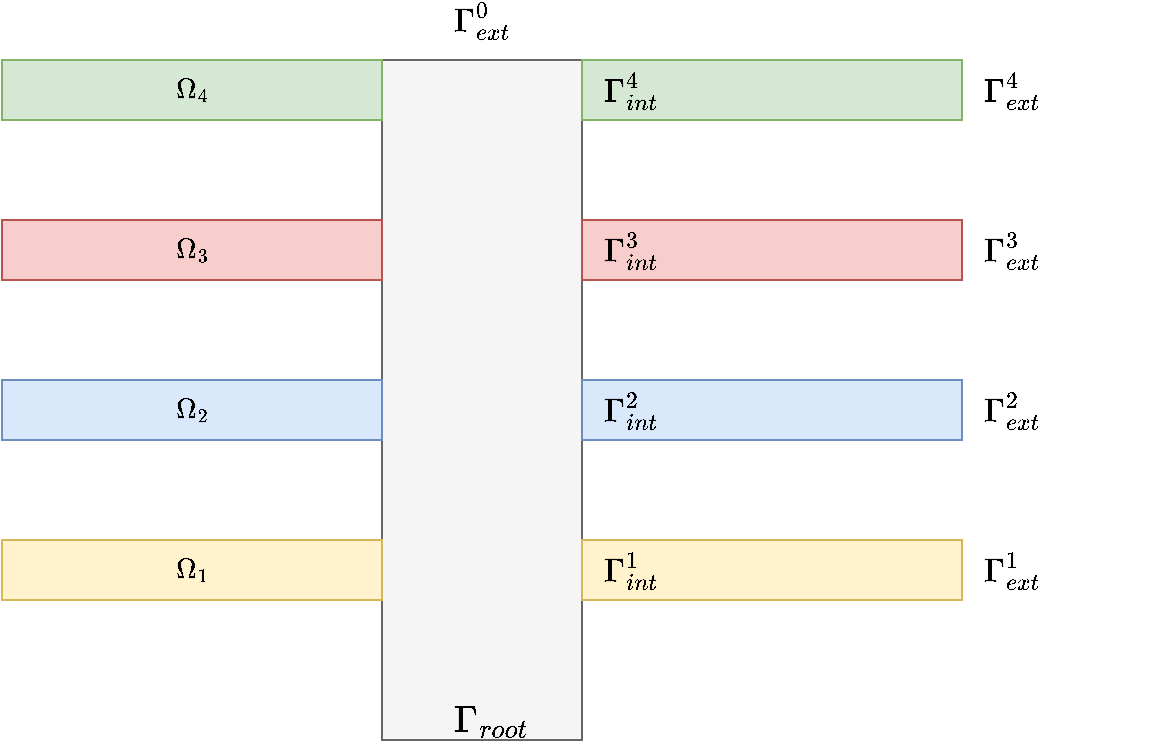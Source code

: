 <mxfile version="13.7.3" type="device"><diagram id="nhUlfB3_zKBH4FShoMqO" name="Page-1"><mxGraphModel dx="893" dy="793" grid="1" gridSize="10" guides="1" tooltips="1" connect="1" arrows="1" fold="1" page="1" pageScale="1" pageWidth="827" pageHeight="1169" math="1" shadow="0"><root><mxCell id="0"/><mxCell id="1" parent="0"/><mxCell id="d9sx7T7qAVsqGNRBlkuu-2" value="" style="rounded=0;whiteSpace=wrap;html=1;fillColor=#f5f5f5;strokeColor=#666666;fontColor=#333333;" vertex="1" parent="1"><mxGeometry x="310" y="320" width="100" height="340" as="geometry"/></mxCell><mxCell id="d9sx7T7qAVsqGNRBlkuu-1" value="&lt;span&gt;$$\Omega_4$$&lt;/span&gt;" style="rounded=0;whiteSpace=wrap;html=1;fillColor=#d5e8d4;strokeColor=#82b366;" vertex="1" parent="1"><mxGeometry x="120" y="320" width="190" height="30" as="geometry"/></mxCell><mxCell id="d9sx7T7qAVsqGNRBlkuu-3" value="&lt;span&gt;$$\Omega_3$$&lt;/span&gt;" style="rounded=0;whiteSpace=wrap;html=1;fillColor=#f8cecc;strokeColor=#b85450;" vertex="1" parent="1"><mxGeometry x="120" y="400" width="190" height="30" as="geometry"/></mxCell><mxCell id="d9sx7T7qAVsqGNRBlkuu-4" value="&lt;span&gt;$$\Omega_2$$&lt;/span&gt;" style="rounded=0;whiteSpace=wrap;html=1;fillColor=#dae8fc;strokeColor=#6c8ebf;" vertex="1" parent="1"><mxGeometry x="120" y="480" width="190" height="30" as="geometry"/></mxCell><mxCell id="d9sx7T7qAVsqGNRBlkuu-5" value="$$\Omega_1$$" style="rounded=0;whiteSpace=wrap;html=1;fillColor=#fff2cc;strokeColor=#d6b656;" vertex="1" parent="1"><mxGeometry x="120" y="560" width="190" height="30" as="geometry"/></mxCell><mxCell id="d9sx7T7qAVsqGNRBlkuu-6" value="" style="rounded=0;whiteSpace=wrap;html=1;fillColor=#fff2cc;strokeColor=#d6b656;" vertex="1" parent="1"><mxGeometry x="410" y="560" width="190" height="30" as="geometry"/></mxCell><mxCell id="d9sx7T7qAVsqGNRBlkuu-7" value="" style="rounded=0;whiteSpace=wrap;html=1;fillColor=#dae8fc;strokeColor=#6c8ebf;" vertex="1" parent="1"><mxGeometry x="410" y="480" width="190" height="30" as="geometry"/></mxCell><mxCell id="d9sx7T7qAVsqGNRBlkuu-8" value="" style="rounded=0;whiteSpace=wrap;html=1;fillColor=#f8cecc;strokeColor=#b85450;" vertex="1" parent="1"><mxGeometry x="410" y="400" width="190" height="30" as="geometry"/></mxCell><mxCell id="d9sx7T7qAVsqGNRBlkuu-9" value="" style="rounded=0;whiteSpace=wrap;html=1;fillColor=#d5e8d4;strokeColor=#82b366;" vertex="1" parent="1"><mxGeometry x="410" y="320" width="190" height="30" as="geometry"/></mxCell><mxCell id="d9sx7T7qAVsqGNRBlkuu-10" value="&lt;font style=&quot;font-size: 16px&quot;&gt;$$\Gamma_{root}$$&lt;/font&gt;" style="text;html=1;strokeColor=none;fillColor=none;align=center;verticalAlign=middle;whiteSpace=wrap;rounded=0;" vertex="1" parent="1"><mxGeometry x="340" y="640" width="50" height="20" as="geometry"/></mxCell><mxCell id="d9sx7T7qAVsqGNRBlkuu-11" value="&lt;font style=&quot;font-size: 14px&quot;&gt;$$\Gamma_{ext}^1$$&lt;/font&gt;" style="text;html=1;strokeColor=none;fillColor=none;align=center;verticalAlign=middle;whiteSpace=wrap;rounded=0;" vertex="1" parent="1"><mxGeometry x="600" y="565" width="50" height="20" as="geometry"/></mxCell><mxCell id="d9sx7T7qAVsqGNRBlkuu-12" value="&lt;font style=&quot;font-size: 14px&quot;&gt;$$\Gamma_{ext}^0$$&lt;/font&gt;" style="text;html=1;strokeColor=none;fillColor=none;align=center;verticalAlign=middle;whiteSpace=wrap;rounded=0;" vertex="1" parent="1"><mxGeometry x="335" y="290" width="50" height="20" as="geometry"/></mxCell><mxCell id="d9sx7T7qAVsqGNRBlkuu-13" value="&lt;font style=&quot;font-size: 14px&quot;&gt;$$\Gamma_{ext}^4$$&lt;/font&gt;" style="text;html=1;strokeColor=none;fillColor=none;align=center;verticalAlign=middle;whiteSpace=wrap;rounded=0;" vertex="1" parent="1"><mxGeometry x="600" y="325" width="50" height="20" as="geometry"/></mxCell><mxCell id="d9sx7T7qAVsqGNRBlkuu-14" value="&lt;font style=&quot;font-size: 14px&quot;&gt;$$\Gamma_{ext}^3$$&lt;/font&gt;" style="text;html=1;strokeColor=none;fillColor=none;align=center;verticalAlign=middle;whiteSpace=wrap;rounded=0;" vertex="1" parent="1"><mxGeometry x="600" y="405" width="50" height="20" as="geometry"/></mxCell><mxCell id="d9sx7T7qAVsqGNRBlkuu-15" value="&lt;font style=&quot;font-size: 14px&quot;&gt;$$\Gamma_{ext}^2$$&lt;/font&gt;" style="text;html=1;strokeColor=none;fillColor=none;align=center;verticalAlign=middle;whiteSpace=wrap;rounded=0;" vertex="1" parent="1"><mxGeometry x="600" y="485" width="50" height="20" as="geometry"/></mxCell><mxCell id="d9sx7T7qAVsqGNRBlkuu-17" value="&lt;font style=&quot;font-size: 14px&quot;&gt;$$\Gamma_{int}^1$$&lt;/font&gt;" style="text;html=1;strokeColor=none;fillColor=none;align=center;verticalAlign=middle;whiteSpace=wrap;rounded=0;" vertex="1" parent="1"><mxGeometry x="410" y="565" width="50" height="20" as="geometry"/></mxCell><mxCell id="d9sx7T7qAVsqGNRBlkuu-18" value="&lt;font style=&quot;font-size: 14px&quot;&gt;$$\Gamma_{int}^4$$&lt;/font&gt;" style="text;html=1;strokeColor=none;fillColor=none;align=center;verticalAlign=middle;whiteSpace=wrap;rounded=0;" vertex="1" parent="1"><mxGeometry x="410" y="325" width="50" height="20" as="geometry"/></mxCell><mxCell id="d9sx7T7qAVsqGNRBlkuu-19" value="&lt;font style=&quot;font-size: 14px&quot;&gt;$$\Gamma_{int}^3$$&lt;/font&gt;" style="text;html=1;strokeColor=none;fillColor=none;align=center;verticalAlign=middle;whiteSpace=wrap;rounded=0;" vertex="1" parent="1"><mxGeometry x="410" y="405" width="50" height="20" as="geometry"/></mxCell><mxCell id="d9sx7T7qAVsqGNRBlkuu-20" value="&lt;font style=&quot;font-size: 14px&quot;&gt;$$\Gamma_{int}^2$$&lt;/font&gt;" style="text;html=1;strokeColor=none;fillColor=none;align=center;verticalAlign=middle;whiteSpace=wrap;rounded=0;" vertex="1" parent="1"><mxGeometry x="410" y="485" width="50" height="20" as="geometry"/></mxCell></root></mxGraphModel></diagram></mxfile>